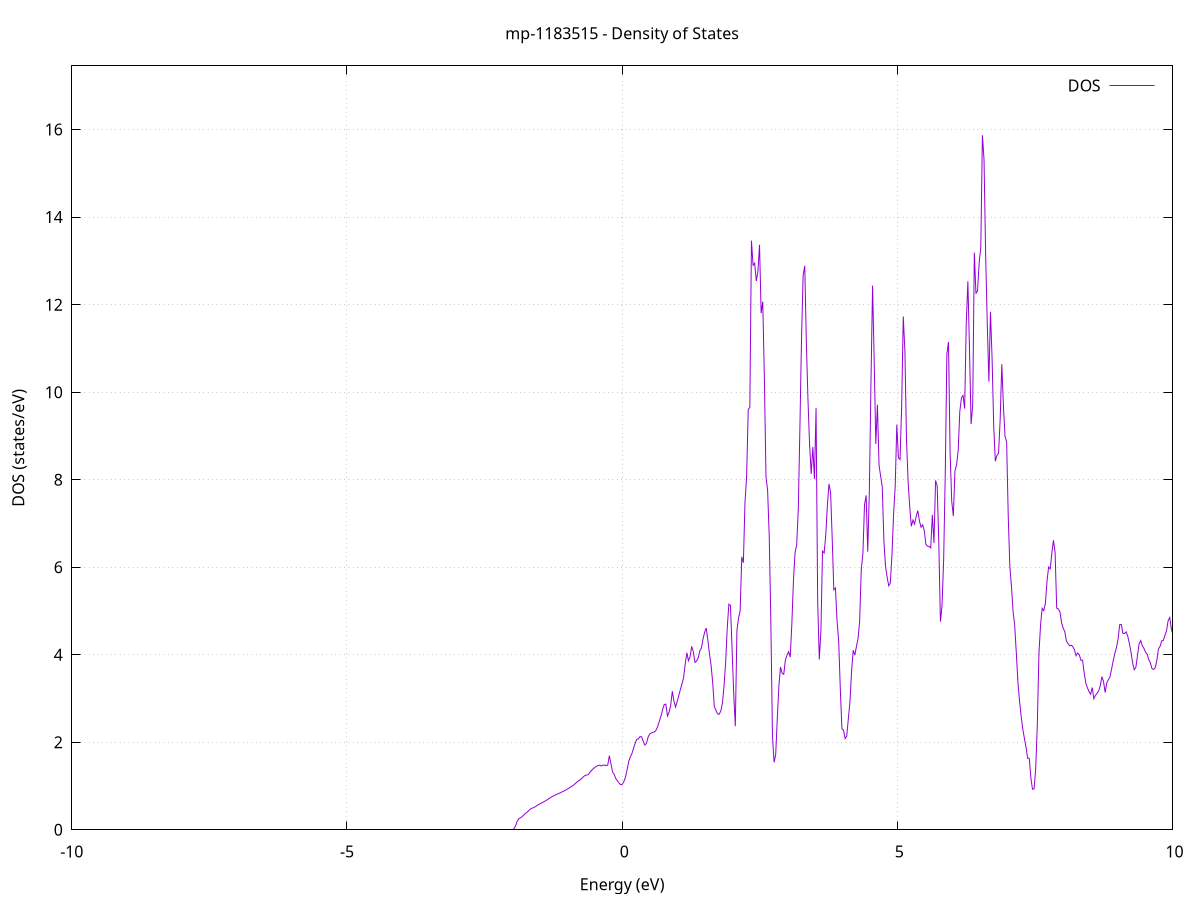 set title 'mp-1183515 - Density of States'
set xlabel 'Energy (eV)'
set ylabel 'DOS (states/eV)'
set grid
set xrange [-10:10]
set yrange [0:17.456]
set xzeroaxis lt -1
set terminal png size 800,600
set output 'mp-1183515_dos_gnuplot.png'
plot '-' using 1:2 with lines title 'DOS'
-44.016700 0.000000
-43.987300 0.000000
-43.958000 0.000000
-43.928700 0.000000
-43.899300 0.000000
-43.870000 0.000000
-43.840600 0.000000
-43.811300 0.000000
-43.781900 0.000000
-43.752600 0.000000
-43.723200 0.000000
-43.693900 0.000000
-43.664500 0.000000
-43.635200 0.000000
-43.605900 0.000000
-43.576500 0.000000
-43.547200 0.000000
-43.517800 0.000000
-43.488500 0.000000
-43.459100 0.000000
-43.429800 0.000000
-43.400400 0.000000
-43.371100 0.000000
-43.341700 0.000000
-43.312400 0.000000
-43.283000 0.000000
-43.253700 0.000000
-43.224400 0.000000
-43.195000 0.000000
-43.165700 0.000000
-43.136300 0.000000
-43.107000 0.000000
-43.077600 0.000000
-43.048300 0.000000
-43.018900 0.000000
-42.989600 0.000000
-42.960200 0.000000
-42.930900 0.000000
-42.901600 0.000000
-42.872200 0.000000
-42.842900 0.000000
-42.813500 0.000000
-42.784200 0.000000
-42.754800 0.000000
-42.725500 0.000000
-42.696100 0.000000
-42.666800 0.000000
-42.637400 0.000000
-42.608100 0.000000
-42.578800 0.000000
-42.549400 0.000000
-42.520100 0.000000
-42.490700 0.000000
-42.461400 0.000000
-42.432000 0.000000
-42.402700 0.000000
-42.373300 0.000000
-42.344000 0.000000
-42.314600 0.000000
-42.285300 0.000000
-42.255900 0.000000
-42.226600 0.000000
-42.197300 0.000000
-42.167900 0.000000
-42.138600 0.000000
-42.109200 0.000000
-42.079900 0.000000
-42.050500 0.000000
-42.021200 0.000000
-41.991800 0.000000
-41.962500 0.000000
-41.933100 0.000000
-41.903800 0.000000
-41.874500 0.000000
-41.845100 0.000000
-41.815800 0.000000
-41.786400 0.000000
-41.757100 0.000000
-41.727700 0.000000
-41.698400 0.000000
-41.669000 0.000000
-41.639700 0.000000
-41.610300 0.000000
-41.581000 0.000000
-41.551600 0.000000
-41.522300 0.000000
-41.493000 0.000000
-41.463600 0.000000
-41.434300 0.000000
-41.404900 0.000000
-41.375600 0.000000
-41.346200 0.000000
-41.316900 0.000000
-41.287500 0.000000
-41.258200 0.000000
-41.228800 0.000000
-41.199500 0.000000
-41.170200 0.000000
-41.140800 0.000000
-41.111500 0.000000
-41.082100 0.000000
-41.052800 0.000000
-41.023400 0.000000
-40.994100 0.000000
-40.964700 0.000000
-40.935400 0.000000
-40.906000 0.000000
-40.876700 0.000000
-40.847400 0.000000
-40.818000 0.000000
-40.788700 0.000000
-40.759300 0.000000
-40.730000 0.000000
-40.700600 0.000000
-40.671300 0.000000
-40.641900 0.000000
-40.612600 0.000000
-40.583200 0.000000
-40.553900 0.000000
-40.524500 0.000000
-40.495200 0.000000
-40.465900 0.000000
-40.436500 0.000000
-40.407200 0.000000
-40.377800 0.000000
-40.348500 0.000000
-40.319100 0.000000
-40.289800 0.000000
-40.260400 0.000000
-40.231100 0.000000
-40.201700 0.000000
-40.172400 0.000000
-40.143100 0.000000
-40.113700 0.000000
-40.084400 0.000000
-40.055000 0.000000
-40.025700 0.000000
-39.996300 0.000000
-39.967000 0.000000
-39.937600 0.000000
-39.908300 0.000000
-39.878900 0.000000
-39.849600 0.000000
-39.820200 0.000000
-39.790900 0.000000
-39.761600 0.000000
-39.732200 0.000000
-39.702900 0.000000
-39.673500 0.000000
-39.644200 0.000000
-39.614800 0.000000
-39.585500 0.000000
-39.556100 0.000000
-39.526800 0.000000
-39.497400 0.000000
-39.468100 0.000000
-39.438800 248.909300
-39.409400 0.000000
-39.380100 0.000000
-39.350700 0.000000
-39.321400 0.000000
-39.292000 0.000000
-39.262700 0.000000
-39.233300 0.000000
-39.204000 0.000000
-39.174600 0.000000
-39.145300 0.000000
-39.116000 0.000000
-39.086600 0.000000
-39.057300 0.000000
-39.027900 0.000000
-38.998600 0.000000
-38.969200 0.000000
-38.939900 0.000000
-38.910500 0.000000
-38.881200 0.000000
-38.851800 0.000000
-38.822500 0.000000
-38.793100 0.000000
-38.763800 0.000000
-38.734500 0.000000
-38.705100 0.000000
-38.675800 0.000000
-38.646400 0.000000
-38.617100 0.000000
-38.587700 0.000000
-38.558400 0.000000
-38.529000 0.000000
-38.499700 0.000000
-38.470300 0.000000
-38.441000 0.000000
-38.411700 0.000000
-38.382300 0.000000
-38.353000 0.000000
-38.323600 0.000000
-38.294300 0.000000
-38.264900 0.000000
-38.235600 0.000000
-38.206200 0.000000
-38.176900 0.000000
-38.147500 0.000000
-38.118200 0.000000
-38.088800 0.000000
-38.059500 0.000000
-38.030200 0.000000
-38.000800 0.000000
-37.971500 0.000000
-37.942100 0.000000
-37.912800 0.000000
-37.883400 0.000000
-37.854100 0.000000
-37.824700 0.000000
-37.795400 0.000000
-37.766000 0.000000
-37.736700 0.000000
-37.707400 0.000000
-37.678000 0.000000
-37.648700 0.000000
-37.619300 0.000000
-37.590000 0.000000
-37.560600 0.000000
-37.531300 0.000000
-37.501900 0.000000
-37.472600 0.000000
-37.443200 0.000000
-37.413900 0.000000
-37.384600 0.000000
-37.355200 0.000000
-37.325900 0.000000
-37.296500 0.000000
-37.267200 0.000000
-37.237800 0.000000
-37.208500 0.000000
-37.179100 0.000000
-37.149800 0.000000
-37.120400 0.000000
-37.091100 0.000000
-37.061700 0.000000
-37.032400 0.000000
-37.003100 0.000000
-36.973700 0.000000
-36.944400 0.000000
-36.915000 0.000000
-36.885700 0.000000
-36.856300 0.000000
-36.827000 0.000000
-36.797600 0.000000
-36.768300 0.000000
-36.738900 0.000000
-36.709600 0.000000
-36.680300 0.000000
-36.650900 0.000000
-36.621600 0.000000
-36.592200 0.000000
-36.562900 0.000000
-36.533500 0.000000
-36.504200 0.000000
-36.474800 0.000000
-36.445500 0.000000
-36.416100 0.000000
-36.386800 0.000000
-36.357400 0.000000
-36.328100 0.000000
-36.298800 0.000000
-36.269400 0.000000
-36.240100 0.000000
-36.210700 0.000000
-36.181400 0.000000
-36.152000 0.000000
-36.122700 0.000000
-36.093300 0.000000
-36.064000 0.000000
-36.034600 0.000000
-36.005300 0.000000
-35.976000 0.000000
-35.946600 0.000000
-35.917300 0.000000
-35.887900 0.000000
-35.858600 0.000000
-35.829200 0.000000
-35.799900 0.000000
-35.770500 0.000000
-35.741200 0.000000
-35.711800 0.000000
-35.682500 0.000000
-35.653200 0.000000
-35.623800 0.000000
-35.594500 0.000000
-35.565100 0.000000
-35.535800 0.000000
-35.506400 0.000000
-35.477100 0.000000
-35.447700 0.000000
-35.418400 0.000000
-35.389000 0.000000
-35.359700 0.000000
-35.330300 0.000000
-35.301000 0.000000
-35.271700 0.000000
-35.242300 0.000000
-35.213000 0.000000
-35.183600 0.000000
-35.154300 0.000000
-35.124900 0.000000
-35.095600 0.000000
-35.066200 0.000000
-35.036900 0.000000
-35.007500 0.000000
-34.978200 0.000000
-34.948900 0.000000
-34.919500 0.000000
-34.890200 0.000000
-34.860800 0.000000
-34.831500 0.000000
-34.802100 0.000000
-34.772800 0.000000
-34.743400 0.000000
-34.714100 0.000000
-34.684700 0.000000
-34.655400 0.000000
-34.626000 0.000000
-34.596700 0.000000
-34.567400 0.000000
-34.538000 0.000000
-34.508700 0.000000
-34.479300 0.000000
-34.450000 0.000000
-34.420600 0.000000
-34.391300 0.000000
-34.361900 0.000000
-34.332600 0.000000
-34.303200 0.000000
-34.273900 0.000000
-34.244600 0.000000
-34.215200 0.000000
-34.185900 0.000000
-34.156500 0.000000
-34.127200 0.000000
-34.097800 0.000000
-34.068500 0.000000
-34.039100 0.000000
-34.009800 0.000000
-33.980400 0.000000
-33.951100 0.000000
-33.921800 0.000000
-33.892400 0.000000
-33.863100 0.000000
-33.833700 0.000000
-33.804400 0.000000
-33.775000 0.000000
-33.745700 0.000000
-33.716300 0.000000
-33.687000 0.000000
-33.657600 0.000000
-33.628300 0.000000
-33.598900 0.000000
-33.569600 0.000000
-33.540300 0.000000
-33.510900 0.000000
-33.481600 0.000000
-33.452200 0.000000
-33.422900 0.000000
-33.393500 0.000000
-33.364200 0.000000
-33.334800 0.000000
-33.305500 0.000000
-33.276100 0.000000
-33.246800 0.000000
-33.217500 0.000000
-33.188100 0.000000
-33.158800 0.000000
-33.129400 0.000000
-33.100100 0.000000
-33.070700 0.000000
-33.041400 0.000000
-33.012000 0.000000
-32.982700 0.000000
-32.953300 0.000000
-32.924000 0.000000
-32.894600 0.000000
-32.865300 0.000000
-32.836000 0.000000
-32.806600 0.000000
-32.777300 0.000000
-32.747900 0.000000
-32.718600 0.000000
-32.689200 0.000000
-32.659900 0.000000
-32.630500 0.000000
-32.601200 0.000000
-32.571800 0.000000
-32.542500 0.000000
-32.513200 0.000000
-32.483800 0.000000
-32.454500 0.000000
-32.425100 0.000000
-32.395800 0.000000
-32.366400 0.000000
-32.337100 0.000000
-32.307700 0.000000
-32.278400 0.000000
-32.249000 0.000000
-32.219700 0.000000
-32.190400 0.000000
-32.161000 0.000000
-32.131700 0.000000
-32.102300 0.000000
-32.073000 0.000000
-32.043600 0.000000
-32.014300 0.000000
-31.984900 0.000000
-31.955600 0.000000
-31.926200 0.000000
-31.896900 0.000000
-31.867500 0.000000
-31.838200 0.000000
-31.808900 0.000000
-31.779500 0.000000
-31.750200 0.000000
-31.720800 0.000000
-31.691500 0.000000
-31.662100 0.000000
-31.632800 0.000000
-31.603400 0.000000
-31.574100 0.000000
-31.544700 0.000000
-31.515400 0.000000
-31.486100 0.000000
-31.456700 0.000000
-31.427400 0.000000
-31.398000 0.000000
-31.368700 0.000000
-31.339300 0.000000
-31.310000 0.000000
-31.280600 0.000000
-31.251300 0.000000
-31.221900 0.000000
-31.192600 0.000000
-31.163200 0.000000
-31.133900 0.000000
-31.104600 0.000000
-31.075200 0.000000
-31.045900 0.000000
-31.016500 0.000000
-30.987200 0.000000
-30.957800 0.000000
-30.928500 0.000000
-30.899100 0.000000
-30.869800 0.000000
-30.840400 0.000000
-30.811100 0.000000
-30.781800 0.000000
-30.752400 0.000000
-30.723100 0.000000
-30.693700 0.000000
-30.664400 0.000000
-30.635000 0.000000
-30.605700 0.000000
-30.576300 0.000000
-30.547000 0.000000
-30.517600 0.000000
-30.488300 0.000000
-30.459000 0.000000
-30.429600 0.000000
-30.400300 0.000000
-30.370900 0.000000
-30.341600 0.000000
-30.312200 0.000000
-30.282900 0.000000
-30.253500 0.000000
-30.224200 0.000000
-30.194800 0.000000
-30.165500 0.000000
-30.136100 0.000000
-30.106800 0.000000
-30.077500 0.000000
-30.048100 0.000000
-30.018800 0.000000
-29.989400 0.000000
-29.960100 0.000000
-29.930700 0.000000
-29.901400 0.000000
-29.872000 0.000000
-29.842700 0.000000
-29.813300 0.000000
-29.784000 0.000000
-29.754700 0.000000
-29.725300 0.000000
-29.696000 0.000000
-29.666600 0.000000
-29.637300 0.000000
-29.607900 0.000000
-29.578600 0.000000
-29.549200 0.000000
-29.519900 0.000000
-29.490500 0.000000
-29.461200 0.000000
-29.431800 0.000000
-29.402500 0.000000
-29.373200 0.000000
-29.343800 0.000000
-29.314500 0.000000
-29.285100 0.000000
-29.255800 0.000000
-29.226400 0.000000
-29.197100 0.000000
-29.167700 0.000000
-29.138400 0.000000
-29.109000 0.000000
-29.079700 0.000000
-29.050400 0.000000
-29.021000 0.000000
-28.991700 0.000000
-28.962300 0.000000
-28.933000 0.000000
-28.903600 0.000000
-28.874300 0.000000
-28.844900 0.000000
-28.815600 0.000000
-28.786200 0.000000
-28.756900 0.000000
-28.727600 0.000000
-28.698200 0.000000
-28.668900 0.000000
-28.639500 0.000000
-28.610200 0.000000
-28.580800 0.000000
-28.551500 0.000000
-28.522100 0.000000
-28.492800 0.000000
-28.463400 0.000000
-28.434100 0.000000
-28.404700 0.000000
-28.375400 0.000000
-28.346100 0.000000
-28.316700 0.000000
-28.287400 0.000000
-28.258000 0.000000
-28.228700 0.000000
-28.199300 0.000000
-28.170000 0.000000
-28.140600 0.000000
-28.111300 0.000000
-28.081900 0.000000
-28.052600 0.000000
-28.023300 0.000000
-27.993900 0.000000
-27.964600 0.000000
-27.935200 0.000000
-27.905900 0.000000
-27.876500 0.000000
-27.847200 0.000000
-27.817800 0.000000
-27.788500 0.000000
-27.759100 0.000000
-27.729800 0.000000
-27.700400 0.000000
-27.671100 0.000000
-27.641800 0.000000
-27.612400 0.000000
-27.583100 0.000000
-27.553700 0.000000
-27.524400 0.000000
-27.495000 0.000000
-27.465700 0.000000
-27.436300 0.000000
-27.407000 0.000000
-27.377600 0.000000
-27.348300 0.000000
-27.319000 0.000000
-27.289600 0.000000
-27.260300 0.000000
-27.230900 0.000000
-27.201600 0.000000
-27.172200 0.000000
-27.142900 0.000000
-27.113500 0.000000
-27.084200 0.000000
-27.054800 0.000000
-27.025500 0.000000
-26.996200 0.000000
-26.966800 0.000000
-26.937500 0.000000
-26.908100 0.000000
-26.878800 0.000000
-26.849400 0.000000
-26.820100 0.000000
-26.790700 0.000000
-26.761400 0.000000
-26.732000 0.000000
-26.702700 0.000000
-26.673300 0.000000
-26.644000 0.000000
-26.614700 0.000000
-26.585300 0.000000
-26.556000 0.000000
-26.526600 0.000000
-26.497300 0.000000
-26.467900 0.000000
-26.438600 0.000000
-26.409200 0.000000
-26.379900 0.000000
-26.350500 0.000000
-26.321200 0.000000
-26.291900 0.000000
-26.262500 0.000000
-26.233200 0.000000
-26.203800 0.000000
-26.174500 0.000000
-26.145100 0.000000
-26.115800 0.000000
-26.086400 0.000000
-26.057100 0.000000
-26.027700 0.000000
-25.998400 0.000000
-25.969000 0.000000
-25.939700 0.000000
-25.910400 0.000000
-25.881000 0.000000
-25.851700 0.000000
-25.822300 0.000000
-25.793000 0.000000
-25.763600 0.000000
-25.734300 0.000000
-25.704900 0.000000
-25.675600 0.000000
-25.646200 0.000000
-25.616900 0.000000
-25.587600 0.000000
-25.558200 0.000000
-25.528900 0.000000
-25.499500 0.000000
-25.470200 0.000000
-25.440800 0.000000
-25.411500 0.000000
-25.382100 0.000000
-25.352800 0.000000
-25.323400 0.000000
-25.294100 0.000000
-25.264800 0.000000
-25.235400 0.000000
-25.206100 0.000000
-25.176700 0.000000
-25.147400 0.000000
-25.118000 0.000000
-25.088700 0.000000
-25.059300 0.000000
-25.030000 0.000000
-25.000600 0.000000
-24.971300 0.000000
-24.941900 0.000000
-24.912600 0.000000
-24.883300 0.000000
-24.853900 0.000000
-24.824600 0.000000
-24.795200 0.000000
-24.765900 0.000000
-24.736500 0.000000
-24.707200 0.000000
-24.677800 0.000000
-24.648500 0.000000
-24.619100 0.000000
-24.589800 0.000000
-24.560500 0.000000
-24.531100 0.000000
-24.501800 0.000000
-24.472400 0.000000
-24.443100 0.000000
-24.413700 0.000000
-24.384400 0.000000
-24.355000 0.000000
-24.325700 0.000000
-24.296300 0.000000
-24.267000 0.000000
-24.237600 0.000000
-24.208300 0.000000
-24.179000 0.000000
-24.149600 0.000000
-24.120300 0.000000
-24.090900 0.000000
-24.061600 0.000000
-24.032200 0.000000
-24.002900 0.000000
-23.973500 0.000000
-23.944200 0.000000
-23.914800 0.000000
-23.885500 0.000000
-23.856200 0.000000
-23.826800 0.000000
-23.797500 0.000000
-23.768100 0.000000
-23.738800 0.000000
-23.709400 0.000000
-23.680100 0.000000
-23.650700 0.000000
-23.621400 0.000000
-23.592000 0.000000
-23.562700 0.000000
-23.533400 0.000000
-23.504000 0.000000
-23.474700 0.000000
-23.445300 0.000000
-23.416000 0.000000
-23.386600 0.000000
-23.357300 0.000000
-23.327900 0.000000
-23.298600 0.000000
-23.269200 0.000000
-23.239900 0.000000
-23.210500 0.000000
-23.181200 0.000000
-23.151900 0.000000
-23.122500 0.000000
-23.093200 0.000000
-23.063800 0.000000
-23.034500 0.000000
-23.005100 0.000000
-22.975800 0.000000
-22.946400 0.000000
-22.917100 0.000000
-22.887700 0.000000
-22.858400 0.000000
-22.829100 0.000000
-22.799700 0.000000
-22.770400 0.000000
-22.741000 0.000000
-22.711700 0.000000
-22.682300 0.000000
-22.653000 0.000000
-22.623600 0.000000
-22.594300 0.000000
-22.564900 0.000000
-22.535600 0.000000
-22.506200 0.000000
-22.476900 0.000000
-22.447600 0.000000
-22.418200 0.000000
-22.388900 0.000000
-22.359500 0.000000
-22.330200 0.000000
-22.300800 0.000000
-22.271500 0.000000
-22.242100 0.000000
-22.212800 0.000000
-22.183400 0.000000
-22.154100 0.000000
-22.124800 0.000000
-22.095400 0.000000
-22.066100 0.000000
-22.036700 0.000000
-22.007400 0.000000
-21.978000 0.000000
-21.948700 0.000000
-21.919300 0.000000
-21.890000 0.000000
-21.860600 0.000000
-21.831300 0.000000
-21.802000 0.000000
-21.772600 0.000000
-21.743300 0.000000
-21.713900 0.000000
-21.684600 0.000000
-21.655200 0.000000
-21.625900 0.000000
-21.596500 0.000000
-21.567200 0.000000
-21.537800 0.000000
-21.508500 0.000000
-21.479100 0.000000
-21.449800 0.000000
-21.420500 0.000000
-21.391100 0.000000
-21.361800 0.000000
-21.332400 0.000000
-21.303100 0.000000
-21.273700 0.000000
-21.244400 0.000000
-21.215000 0.000000
-21.185700 0.000000
-21.156300 0.000000
-21.127000 0.000000
-21.097700 0.000000
-21.068300 0.000000
-21.039000 0.000000
-21.009600 0.000000
-20.980300 0.000000
-20.950900 0.000000
-20.921600 0.000000
-20.892200 0.000000
-20.862900 0.000000
-20.833500 0.000000
-20.804200 0.000000
-20.774800 0.000000
-20.745500 0.000000
-20.716200 0.000000
-20.686800 0.000000
-20.657500 0.000000
-20.628100 0.000000
-20.598800 0.000000
-20.569400 23.516700
-20.540100 115.034500
-20.510700 85.958000
-20.481400 121.750200
-20.452000 172.593800
-20.422700 14.743500
-20.393400 0.000000
-20.364000 0.000000
-20.334700 0.000000
-20.305300 0.000000
-20.276000 0.000000
-20.246600 0.000000
-20.217300 0.000000
-20.187900 0.000000
-20.158600 0.000000
-20.129200 0.000000
-20.099900 0.000000
-20.070600 0.000000
-20.041200 0.000000
-20.011900 0.000000
-19.982500 0.000000
-19.953200 0.000000
-19.923800 0.000000
-19.894500 0.000000
-19.865100 0.000000
-19.835800 0.000000
-19.806400 0.000000
-19.777100 0.000000
-19.747700 0.000000
-19.718400 0.000000
-19.689100 0.000000
-19.659700 0.000000
-19.630400 0.000000
-19.601000 0.000000
-19.571700 0.000000
-19.542300 0.000000
-19.513000 0.000000
-19.483600 0.000000
-19.454300 0.000000
-19.424900 0.000000
-19.395600 0.000000
-19.366300 0.000000
-19.336900 0.000000
-19.307600 0.000000
-19.278200 0.000000
-19.248900 0.000000
-19.219500 0.000000
-19.190200 0.000000
-19.160800 0.000000
-19.131500 0.000000
-19.102100 0.000000
-19.072800 0.000000
-19.043400 0.000000
-19.014100 0.000000
-18.984800 0.000000
-18.955400 0.000000
-18.926100 0.000000
-18.896700 0.000000
-18.867400 0.000000
-18.838000 0.000000
-18.808700 0.000000
-18.779300 0.000000
-18.750000 0.000000
-18.720600 0.000000
-18.691300 0.000000
-18.662000 0.000000
-18.632600 0.000000
-18.603300 0.000000
-18.573900 0.000000
-18.544600 0.000000
-18.515200 0.000000
-18.485900 0.000000
-18.456500 0.000000
-18.427200 0.000000
-18.397800 0.000000
-18.368500 0.000000
-18.339200 0.000000
-18.309800 0.000000
-18.280500 0.000000
-18.251100 0.000000
-18.221800 0.000000
-18.192400 0.000000
-18.163100 0.000000
-18.133700 0.000000
-18.104400 0.000000
-18.075000 0.000000
-18.045700 0.000000
-18.016300 0.000000
-17.987000 0.000000
-17.957700 0.000000
-17.928300 0.000000
-17.899000 0.000000
-17.869600 0.000000
-17.840300 0.000000
-17.810900 0.000000
-17.781600 0.000000
-17.752200 0.000000
-17.722900 0.000000
-17.693500 0.000000
-17.664200 0.000000
-17.634900 0.000000
-17.605500 0.000000
-17.576200 0.000000
-17.546800 0.000000
-17.517500 0.000000
-17.488100 0.000000
-17.458800 0.000000
-17.429400 0.000000
-17.400100 0.000000
-17.370700 0.000000
-17.341400 0.000000
-17.312000 0.000000
-17.282700 0.000000
-17.253400 0.000000
-17.224000 0.000000
-17.194700 0.000000
-17.165300 0.000000
-17.136000 0.000000
-17.106600 0.000000
-17.077300 0.000000
-17.047900 0.000000
-17.018600 0.000000
-16.989200 0.000000
-16.959900 0.000000
-16.930600 0.000000
-16.901200 0.000000
-16.871900 0.000000
-16.842500 0.000000
-16.813200 0.000000
-16.783800 0.000000
-16.754500 0.000000
-16.725100 0.000000
-16.695800 0.000000
-16.666400 0.000000
-16.637100 0.000000
-16.607800 0.000000
-16.578400 0.000000
-16.549100 0.000000
-16.519700 0.000000
-16.490400 0.000000
-16.461000 0.000000
-16.431700 0.000000
-16.402300 0.000000
-16.373000 0.000000
-16.343600 0.000000
-16.314300 0.000000
-16.284900 0.000000
-16.255600 0.000000
-16.226300 0.000000
-16.196900 0.000000
-16.167600 0.000000
-16.138200 0.000000
-16.108900 0.000000
-16.079500 0.000000
-16.050200 0.000000
-16.020800 0.000000
-15.991500 0.000000
-15.962100 0.000000
-15.932800 0.000000
-15.903500 0.000000
-15.874100 0.000000
-15.844800 0.000000
-15.815400 0.000000
-15.786100 0.000000
-15.756700 0.000000
-15.727400 0.000000
-15.698000 0.000000
-15.668700 0.000000
-15.639300 0.000000
-15.610000 0.000000
-15.580600 0.000000
-15.551300 0.000000
-15.522000 0.000000
-15.492600 0.000000
-15.463300 0.000000
-15.433900 0.000000
-15.404600 0.000000
-15.375200 0.000000
-15.345900 0.000000
-15.316500 0.000000
-15.287200 0.000000
-15.257800 0.000000
-15.228500 0.000000
-15.199200 0.000000
-15.169800 0.000000
-15.140500 0.000000
-15.111100 0.000000
-15.081800 0.000000
-15.052400 0.000000
-15.023100 0.000000
-14.993700 0.000000
-14.964400 0.000000
-14.935000 0.000000
-14.905700 0.000000
-14.876400 0.000000
-14.847000 0.000000
-14.817700 0.000000
-14.788300 0.000000
-14.759000 0.000000
-14.729600 0.000000
-14.700300 0.000000
-14.670900 0.000000
-14.641600 0.000000
-14.612200 0.000000
-14.582900 0.000000
-14.553500 0.000000
-14.524200 0.000000
-14.494900 0.000000
-14.465500 0.000000
-14.436200 0.000000
-14.406800 0.000000
-14.377500 0.000000
-14.348100 0.000000
-14.318800 0.000000
-14.289400 0.000000
-14.260100 0.000000
-14.230700 0.000000
-14.201400 0.000000
-14.172100 0.000000
-14.142700 0.000000
-14.113400 0.000000
-14.084000 0.000000
-14.054700 0.000000
-14.025300 0.000000
-13.996000 0.000000
-13.966600 0.000000
-13.937300 0.000000
-13.907900 0.000000
-13.878600 0.000000
-13.849200 0.000000
-13.819900 0.000000
-13.790600 0.000000
-13.761200 0.000000
-13.731900 0.000000
-13.702500 0.000000
-13.673200 0.000000
-13.643800 0.000000
-13.614500 0.000000
-13.585100 0.000000
-13.555800 0.000000
-13.526400 0.000000
-13.497100 0.000000
-13.467800 0.000000
-13.438400 0.000000
-13.409100 0.000000
-13.379700 0.000000
-13.350400 0.000000
-13.321000 0.000000
-13.291700 0.000000
-13.262300 0.000000
-13.233000 0.000000
-13.203600 0.000000
-13.174300 0.000000
-13.145000 0.000000
-13.115600 0.000000
-13.086300 0.000000
-13.056900 0.000000
-13.027600 0.000000
-12.998200 0.000000
-12.968900 0.000000
-12.939500 0.000000
-12.910200 0.000000
-12.880800 0.000000
-12.851500 0.000000
-12.822100 0.000000
-12.792800 0.000000
-12.763500 0.000000
-12.734100 0.000000
-12.704800 0.000000
-12.675400 0.000000
-12.646100 0.000000
-12.616700 0.000000
-12.587400 0.000000
-12.558000 0.000000
-12.528700 0.000000
-12.499300 0.000000
-12.470000 0.000000
-12.440700 0.000000
-12.411300 0.000000
-12.382000 0.000000
-12.352600 0.000000
-12.323300 0.000000
-12.293900 0.000000
-12.264600 0.000000
-12.235200 0.000000
-12.205900 0.000000
-12.176500 0.000000
-12.147200 0.000000
-12.117800 0.000000
-12.088500 0.000000
-12.059200 0.000000
-12.029800 0.000000
-12.000500 0.000000
-11.971100 0.000000
-11.941800 0.000000
-11.912400 0.000000
-11.883100 0.000000
-11.853700 0.000000
-11.824400 0.000000
-11.795000 0.000000
-11.765700 0.000000
-11.736400 0.000000
-11.707000 0.000000
-11.677700 0.000000
-11.648300 0.000000
-11.619000 0.000000
-11.589600 0.000000
-11.560300 0.000000
-11.530900 0.000000
-11.501600 0.000000
-11.472200 0.000000
-11.442900 0.000000
-11.413600 0.000000
-11.384200 0.000000
-11.354900 0.000000
-11.325500 0.000000
-11.296200 0.000000
-11.266800 0.000000
-11.237500 0.000000
-11.208100 0.000000
-11.178800 0.000000
-11.149400 0.000000
-11.120100 0.000000
-11.090700 0.000000
-11.061400 0.000000
-11.032100 0.000000
-11.002700 0.000000
-10.973400 0.000000
-10.944000 0.000000
-10.914700 0.000000
-10.885300 0.000000
-10.856000 0.000000
-10.826600 0.000000
-10.797300 0.000000
-10.767900 0.000000
-10.738600 0.000000
-10.709300 0.000000
-10.679900 0.000000
-10.650600 0.000000
-10.621200 0.000000
-10.591900 0.000000
-10.562500 0.000000
-10.533200 0.000000
-10.503800 0.000000
-10.474500 0.000000
-10.445100 0.000000
-10.415800 0.000000
-10.386400 0.000000
-10.357100 0.000000
-10.327800 0.000000
-10.298400 0.000000
-10.269100 0.000000
-10.239700 0.000000
-10.210400 0.000000
-10.181000 0.000000
-10.151700 0.000000
-10.122300 0.000000
-10.093000 0.000000
-10.063600 0.000000
-10.034300 0.000000
-10.005000 0.000000
-9.975600 0.000000
-9.946300 0.000000
-9.916900 0.000000
-9.887600 0.000000
-9.858200 0.000000
-9.828900 0.000000
-9.799500 0.000000
-9.770200 0.000000
-9.740800 0.000000
-9.711500 0.000000
-9.682200 0.000000
-9.652800 0.000000
-9.623500 0.000000
-9.594100 0.000000
-9.564800 0.000000
-9.535400 0.000000
-9.506100 0.000000
-9.476700 0.000000
-9.447400 0.000000
-9.418000 0.000000
-9.388700 0.000000
-9.359300 0.000000
-9.330000 0.000000
-9.300700 0.000000
-9.271300 0.000000
-9.242000 0.000000
-9.212600 0.000000
-9.183300 0.000000
-9.153900 0.000000
-9.124600 0.000000
-9.095200 0.000000
-9.065900 0.000000
-9.036500 0.000000
-9.007200 0.000000
-8.977900 0.000000
-8.948500 0.000000
-8.919200 0.000000
-8.889800 0.000000
-8.860500 0.000000
-8.831100 0.000000
-8.801800 0.000000
-8.772400 0.000000
-8.743100 0.000000
-8.713700 0.000000
-8.684400 0.000000
-8.655000 0.000000
-8.625700 0.000000
-8.596400 0.000000
-8.567000 0.000000
-8.537700 0.000000
-8.508300 0.000000
-8.479000 0.000000
-8.449600 0.000000
-8.420300 0.000000
-8.390900 0.000000
-8.361600 0.000000
-8.332200 0.000000
-8.302900 0.000000
-8.273600 0.000000
-8.244200 0.000000
-8.214900 0.000000
-8.185500 0.000000
-8.156200 0.000000
-8.126800 0.000000
-8.097500 0.000000
-8.068100 0.000000
-8.038800 0.000000
-8.009400 0.000000
-7.980100 0.000000
-7.950800 0.000000
-7.921400 0.000000
-7.892100 0.000000
-7.862700 0.000000
-7.833400 0.000000
-7.804000 0.000000
-7.774700 0.000000
-7.745300 0.000000
-7.716000 0.000000
-7.686600 0.000000
-7.657300 0.000000
-7.627900 0.000000
-7.598600 0.000000
-7.569300 0.000000
-7.539900 0.000000
-7.510600 0.000000
-7.481200 0.000000
-7.451900 0.000000
-7.422500 0.000000
-7.393200 0.000000
-7.363800 0.000000
-7.334500 0.000000
-7.305100 0.000000
-7.275800 0.000000
-7.246500 0.000000
-7.217100 0.000000
-7.187800 0.000000
-7.158400 0.000000
-7.129100 0.000000
-7.099700 0.000000
-7.070400 0.000000
-7.041000 0.000000
-7.011700 0.000000
-6.982300 0.000000
-6.953000 0.000000
-6.923600 0.000000
-6.894300 0.000000
-6.865000 0.000000
-6.835600 0.000000
-6.806300 0.000000
-6.776900 0.000000
-6.747600 0.000000
-6.718200 0.000000
-6.688900 0.000000
-6.659500 0.000000
-6.630200 0.000000
-6.600800 0.000000
-6.571500 0.000000
-6.542200 0.000000
-6.512800 0.000000
-6.483500 0.000000
-6.454100 0.000000
-6.424800 0.000000
-6.395400 0.000000
-6.366100 0.000000
-6.336700 0.000000
-6.307400 0.000000
-6.278000 0.000000
-6.248700 0.000000
-6.219400 0.000000
-6.190000 0.000000
-6.160700 0.000000
-6.131300 0.000000
-6.102000 0.000000
-6.072600 0.000000
-6.043300 0.000000
-6.013900 0.000000
-5.984600 0.000000
-5.955200 0.000000
-5.925900 0.000000
-5.896500 0.000000
-5.867200 0.000000
-5.837900 0.000000
-5.808500 0.000000
-5.779200 0.000000
-5.749800 0.000000
-5.720500 0.000000
-5.691100 0.000000
-5.661800 0.000000
-5.632400 0.000000
-5.603100 0.000000
-5.573700 0.000000
-5.544400 0.000000
-5.515100 0.000000
-5.485700 0.000000
-5.456400 0.000000
-5.427000 0.000000
-5.397700 0.000000
-5.368300 0.000000
-5.339000 0.000000
-5.309600 0.000000
-5.280300 0.000000
-5.250900 0.000000
-5.221600 0.000000
-5.192200 0.000000
-5.162900 0.000000
-5.133600 0.000000
-5.104200 0.000000
-5.074900 0.000000
-5.045500 0.000000
-5.016200 0.000000
-4.986800 0.000000
-4.957500 0.000000
-4.928100 0.000000
-4.898800 0.000000
-4.869400 0.000000
-4.840100 0.000000
-4.810800 0.000000
-4.781400 0.000000
-4.752100 0.000000
-4.722700 0.000000
-4.693400 0.000000
-4.664000 0.000000
-4.634700 0.000000
-4.605300 0.000000
-4.576000 0.000000
-4.546600 0.000000
-4.517300 0.000000
-4.488000 0.000000
-4.458600 0.000000
-4.429300 0.000000
-4.399900 0.000000
-4.370600 0.000000
-4.341200 0.000000
-4.311900 0.000000
-4.282500 0.000000
-4.253200 0.000000
-4.223800 0.000000
-4.194500 0.000000
-4.165100 0.000000
-4.135800 0.000000
-4.106500 0.000000
-4.077100 0.000000
-4.047800 0.000000
-4.018400 0.000000
-3.989100 0.000000
-3.959700 0.000000
-3.930400 0.000000
-3.901000 0.000000
-3.871700 0.000000
-3.842300 0.000000
-3.813000 0.000000
-3.783700 0.000000
-3.754300 0.000000
-3.725000 0.000000
-3.695600 0.000000
-3.666300 0.000000
-3.636900 0.000000
-3.607600 0.000000
-3.578200 0.000000
-3.548900 0.000000
-3.519500 0.000000
-3.490200 0.000000
-3.460800 0.000000
-3.431500 0.000000
-3.402200 0.000000
-3.372800 0.000000
-3.343500 0.000000
-3.314100 0.000000
-3.284800 0.000000
-3.255400 0.000000
-3.226100 0.000000
-3.196700 0.000000
-3.167400 0.000000
-3.138000 0.000000
-3.108700 0.000000
-3.079400 0.000000
-3.050000 0.000000
-3.020700 0.000000
-2.991300 0.000000
-2.962000 0.000000
-2.932600 0.000000
-2.903300 0.000000
-2.873900 0.000000
-2.844600 0.000000
-2.815200 0.000000
-2.785900 0.000000
-2.756600 0.000000
-2.727200 0.000000
-2.697900 0.000000
-2.668500 0.000000
-2.639200 0.000000
-2.609800 0.000000
-2.580500 0.000000
-2.551100 0.000000
-2.521800 0.000000
-2.492400 0.000000
-2.463100 0.000000
-2.433700 0.000000
-2.404400 0.000000
-2.375100 0.000000
-2.345700 0.000000
-2.316400 0.000000
-2.287000 0.000000
-2.257700 0.000000
-2.228300 0.000000
-2.199000 0.000000
-2.169600 0.000000
-2.140300 0.000000
-2.110900 0.000000
-2.081600 0.000000
-2.052300 0.000000
-2.022900 0.000000
-1.993600 0.000000
-1.964200 0.023800
-1.934900 0.095700
-1.905500 0.198500
-1.876200 0.254500
-1.846800 0.272800
-1.817500 0.301300
-1.788100 0.335800
-1.758800 0.373300
-1.729400 0.398600
-1.700100 0.434200
-1.670800 0.469200
-1.641400 0.492500
-1.612100 0.503100
-1.582700 0.524200
-1.553400 0.548500
-1.524000 0.572400
-1.494700 0.593600
-1.465300 0.612200
-1.436000 0.630400
-1.406600 0.650700
-1.377300 0.672900
-1.348000 0.697000
-1.318600 0.723000
-1.289300 0.746300
-1.259900 0.765100
-1.230600 0.783800
-1.201200 0.802100
-1.171900 0.817900
-1.142500 0.834600
-1.113200 0.852200
-1.083800 0.870000
-1.054500 0.887800
-1.025200 0.906600
-0.995800 0.930100
-0.966500 0.952000
-0.937100 0.975100
-0.907800 0.999200
-0.878400 1.024300
-0.849100 1.059100
-0.819700 1.091900
-0.790400 1.119700
-0.761000 1.142500
-0.731700 1.173800
-0.702300 1.215100
-0.673000 1.241000
-0.643700 1.252300
-0.614300 1.260800
-0.585000 1.315100
-0.555600 1.356600
-0.526300 1.392900
-0.496900 1.423900
-0.467600 1.448500
-0.438200 1.466200
-0.408900 1.477000
-0.379500 1.458500
-0.350200 1.474500
-0.320900 1.478700
-0.291500 1.467500
-0.262200 1.476100
-0.232800 1.694100
-0.203500 1.505200
-0.174100 1.322500
-0.144800 1.264400
-0.115400 1.168600
-0.086100 1.118600
-0.056700 1.071000
-0.027400 1.030100
0.002000 1.039600
0.031300 1.100500
0.060600 1.203000
0.090000 1.372900
0.119300 1.556900
0.148700 1.667200
0.178000 1.742300
0.207400 1.865900
0.236700 1.979900
0.266100 2.066000
0.295400 2.076600
0.324800 2.129000
0.354100 2.125700
0.383400 2.020300
0.412800 1.935500
0.442100 1.978400
0.471500 2.118400
0.500800 2.187100
0.530200 2.211500
0.559500 2.227500
0.588900 2.235100
0.618200 2.279800
0.647600 2.367800
0.676900 2.484700
0.706200 2.603700
0.735600 2.749900
0.764900 2.862800
0.794300 2.871500
0.823600 2.598700
0.853000 2.684600
0.882300 2.845500
0.911700 3.166500
0.941000 2.939800
0.970400 2.802600
0.999700 2.924900
1.029100 3.071200
1.058400 3.205900
1.087700 3.337700
1.117100 3.479300
1.146400 3.793400
1.175800 4.045500
1.205100 3.861100
1.234500 3.960000
1.263800 4.189600
1.293200 4.069200
1.322500 3.823800
1.351900 3.854700
1.381200 3.925000
1.410500 4.085600
1.439900 4.153400
1.469200 4.357700
1.498600 4.513900
1.527900 4.610300
1.557300 4.332100
1.586600 4.022500
1.616000 3.759800
1.645300 3.363200
1.674700 2.814000
1.704000 2.733300
1.733400 2.647200
1.762700 2.639900
1.792000 2.711300
1.821400 2.889800
1.850700 3.277500
1.880100 3.814200
1.909400 4.603900
1.938800 5.154200
1.968100 5.127100
1.997500 4.135600
2.026800 3.117300
2.056200 2.367600
2.085500 4.555700
2.114800 4.835400
2.144200 5.001300
2.173500 6.238100
2.202900 6.102700
2.232200 7.484500
2.261600 8.064600
2.290900 9.606400
2.320300 9.652300
2.349600 13.461000
2.379000 12.899400
2.408300 12.947400
2.437600 12.538400
2.467000 12.755300
2.496300 13.368200
2.525700 11.803100
2.555000 12.070200
2.584400 10.300100
2.613700 8.067400
2.643100 7.760800
2.672400 6.716800
2.701800 4.761600
2.731100 2.163400
2.760500 1.540600
2.789800 1.713200
2.819100 2.538700
2.848500 3.298600
2.877800 3.719700
2.907200 3.577600
2.936500 3.553500
2.965900 3.882500
2.995200 3.989400
3.024600 4.068800
3.053900 3.943500
3.083300 4.702800
3.112600 5.686900
3.141900 6.336900
3.171300 6.509600
3.200600 7.320800
3.230000 9.185600
3.259300 11.223800
3.288700 12.671000
3.318000 12.887200
3.347400 11.122900
3.376700 9.817400
3.406100 8.798600
3.435400 8.131000
3.464800 8.747300
3.494100 8.017600
3.523400 9.634500
3.552800 5.220100
3.582100 3.892800
3.611500 4.536500
3.640800 6.366900
3.670200 6.325500
3.699500 6.729500
3.728900 7.408700
3.758200 7.903000
3.787600 7.704400
3.816900 6.660100
3.846200 5.483900
3.875600 5.526100
3.904900 4.773600
3.934300 4.317900
3.963600 3.237100
3.993000 2.307800
4.022300 2.276900
4.051700 2.082900
4.081000 2.142300
4.110400 2.542600
4.139700 2.930800
4.169000 3.627100
4.198400 4.101500
4.227700 3.990400
4.257100 4.187400
4.286400 4.367800
4.315800 4.777300
4.345100 5.956700
4.374500 6.304400
4.403800 7.423100
4.433200 7.642800
4.462500 6.355700
4.491900 7.768800
4.521200 10.225400
4.550500 12.434200
4.579900 10.709900
4.609200 8.817000
4.638600 9.714400
4.667900 8.326200
4.697300 8.078400
4.726600 7.833000
4.756000 6.599500
4.785300 6.024600
4.814700 5.772900
4.844000 5.574900
4.873300 5.644400
4.902700 6.289500
4.932000 7.209700
4.961400 7.842900
4.990700 9.256100
5.020100 8.500100
5.049400 8.460400
5.078800 9.687600
5.108100 11.729000
5.137500 10.946500
5.166800 8.907600
5.196200 7.950200
5.225500 7.373400
5.254800 6.934200
5.284200 7.077400
5.313500 6.986300
5.342900 7.161800
5.372200 7.292800
5.401600 7.058200
5.430900 6.913600
5.460300 6.970100
5.489600 6.840200
5.519000 6.525600
5.548300 6.480400
5.577600 6.475800
5.607000 6.440300
5.636300 7.196700
5.665700 6.552300
5.695000 7.982800
5.724400 7.857000
5.753700 6.546500
5.783100 4.755400
5.812400 5.126300
5.841800 6.161600
5.871100 8.150400
5.900400 10.869300
5.929800 11.146100
5.959100 8.609700
5.988500 7.506500
6.017800 7.167400
6.047200 8.201200
6.076500 8.342600
6.105900 8.665800
6.135200 9.558900
6.164600 9.865700
6.193900 9.925700
6.223300 9.623700
6.252600 11.564300
6.281900 12.533600
6.311300 10.984400
6.340600 9.269700
6.370000 9.704000
6.399300 13.189500
6.428700 12.250400
6.458000 12.322100
6.487400 12.964700
6.516700 13.303900
6.546100 15.869400
6.575400 15.319500
6.604700 13.146000
6.634100 11.595200
6.663400 10.241200
6.692800 11.835800
6.722100 10.763000
6.751500 9.220800
6.780800 8.423100
6.810200 8.554300
6.839500 8.605700
6.868900 9.382800
6.898200 10.638400
6.927600 9.688200
6.956900 8.993800
6.986200 8.856600
7.015600 7.154400
7.044900 6.010900
7.074300 5.554100
7.103600 4.985800
7.133000 4.664800
7.162300 4.036100
7.191700 3.366500
7.221000 2.934300
7.250400 2.592600
7.279700 2.300300
7.309000 2.089200
7.338400 1.888000
7.367700 1.635400
7.397100 1.635200
7.426400 1.192100
7.455800 0.926200
7.485100 0.934200
7.514500 1.401200
7.543800 2.394900
7.573200 4.026100
7.602500 4.678900
7.631800 5.061300
7.661200 5.007600
7.690500 5.174800
7.719900 5.681600
7.749200 6.004800
7.778600 5.961100
7.807900 6.323400
7.837300 6.615100
7.866600 6.340700
7.896000 5.064100
7.925300 5.047400
7.954700 4.981000
7.984000 4.732800
8.013300 4.606700
8.042700 4.529600
8.072000 4.315000
8.101400 4.253600
8.130700 4.204400
8.160100 4.218100
8.189400 4.182000
8.218800 4.110500
8.248100 3.977100
8.277500 4.041000
8.306800 3.996200
8.336100 3.873200
8.365500 3.876000
8.394800 3.587600
8.424200 3.356600
8.453500 3.245500
8.482900 3.157800
8.512200 3.098600
8.541600 3.249700
8.570900 2.993200
8.600300 3.071500
8.629600 3.118200
8.659000 3.176400
8.688300 3.292300
8.717600 3.500700
8.747000 3.385000
8.776300 3.137700
8.805700 3.357700
8.835000 3.430300
8.864400 3.495400
8.893700 3.675700
8.923100 3.866500
8.952400 4.031300
8.981800 4.165200
9.011100 4.358200
9.040400 4.687700
9.069800 4.691300
9.099100 4.486000
9.128500 4.487200
9.157800 4.523800
9.187200 4.423900
9.216500 4.255900
9.245900 4.056600
9.275200 3.815200
9.304600 3.657300
9.333900 3.710100
9.363200 3.975300
9.392600 4.246000
9.421900 4.324900
9.451300 4.205100
9.480600 4.147000
9.510000 4.058400
9.539300 4.015600
9.568700 3.888700
9.598000 3.812200
9.627400 3.683300
9.656700 3.663800
9.686100 3.699300
9.715400 3.872300
9.744700 4.130900
9.774100 4.191700
9.803400 4.317600
9.832800 4.327100
9.862100 4.440000
9.891500 4.547100
9.920800 4.781000
9.950200 4.851800
9.979500 4.582500
10.008900 4.457400
10.038200 4.344600
10.067500 4.293500
10.096900 4.340800
10.126200 4.471600
10.155600 4.624100
10.184900 4.703300
10.214300 4.642700
10.243600 4.674700
10.273000 4.810800
10.302300 5.044500
10.331700 4.936800
10.361000 4.856300
10.390400 4.827700
10.419700 4.846900
10.449000 4.762700
10.478400 4.861600
10.507700 4.752200
10.537100 4.654400
10.566400 4.316700
10.595800 3.845000
10.625100 3.567700
10.654500 3.475800
10.683800 3.436900
10.713200 3.515800
10.742500 3.230900
10.771800 3.221500
10.801200 3.202800
10.830500 3.133400
10.859900 3.048600
10.889200 3.017300
10.918600 3.034600
10.947900 3.090600
10.977300 3.108000
11.006600 3.384000
11.036000 3.610100
11.065300 3.762900
11.094600 3.932000
11.124000 4.038300
11.153300 4.182000
11.182700 4.403300
11.212000 4.695800
11.241400 4.928000
11.270700 4.145700
11.300100 3.009300
11.329400 2.373800
11.358800 1.840600
11.388100 1.388200
11.417500 1.137900
11.446800 0.959300
11.476100 0.793200
11.505500 0.564200
11.534800 0.307700
11.564200 0.114700
11.593500 0.058200
11.622900 0.050200
11.652200 0.042800
11.681600 0.036000
11.710900 0.029800
11.740300 0.024200
11.769600 0.019200
11.798900 0.014700
11.828300 0.010900
11.857600 0.007600
11.887000 0.004900
11.916300 0.002800
11.945700 0.001300
11.975000 0.000300
12.004400 0.000000
12.033700 0.000000
12.063100 0.000000
12.092400 0.000000
12.121800 0.000000
12.151100 0.000000
12.180400 0.000000
12.209800 0.000000
12.239100 0.000000
12.268500 0.000000
12.297800 0.000000
12.327200 0.000000
12.356500 0.000000
12.385900 0.000000
12.415200 0.000000
12.444600 0.000000
12.473900 0.000000
12.503200 0.000000
12.532600 0.000000
12.561900 0.000000
12.591300 0.000000
12.620600 0.000000
12.650000 0.000000
12.679300 0.000000
12.708700 0.000000
12.738000 0.000000
12.767400 0.000000
12.796700 0.000000
12.826000 0.000000
12.855400 0.000000
12.884700 0.000000
12.914100 0.000000
12.943400 0.000000
12.972800 0.000000
13.002100 0.000000
13.031500 0.000000
13.060800 0.000000
13.090200 0.000000
13.119500 0.000000
13.148900 0.000000
13.178200 0.000000
13.207500 0.000000
13.236900 0.000000
13.266200 0.000000
13.295600 0.000000
13.324900 0.000000
13.354300 0.000000
13.383600 0.000000
13.413000 0.000000
13.442300 0.000000
13.471700 0.000000
13.501000 0.000000
13.530300 0.000000
13.559700 0.000000
13.589000 0.000000
13.618400 0.000000
13.647700 0.000000
13.677100 0.000000
13.706400 0.000000
13.735800 0.000000
13.765100 0.000000
13.794500 0.000000
13.823800 0.000000
13.853200 0.000000
13.882500 0.000000
13.911800 0.000000
13.941200 0.000000
13.970500 0.000000
13.999900 0.000000
14.029200 0.000000
14.058600 0.000000
14.087900 0.000000
14.117300 0.000000
14.146600 0.000000
14.176000 0.000000
14.205300 0.000000
14.234600 0.000000
14.264000 0.000000
14.293300 0.000000
14.322700 0.000000
14.352000 0.000000
14.381400 0.000000
14.410700 0.000000
14.440100 0.000000
14.469400 0.000000
14.498800 0.000000
14.528100 0.000000
14.557400 0.000000
14.586800 0.000000
14.616100 0.000000
14.645500 0.000000
14.674800 0.000000
e
